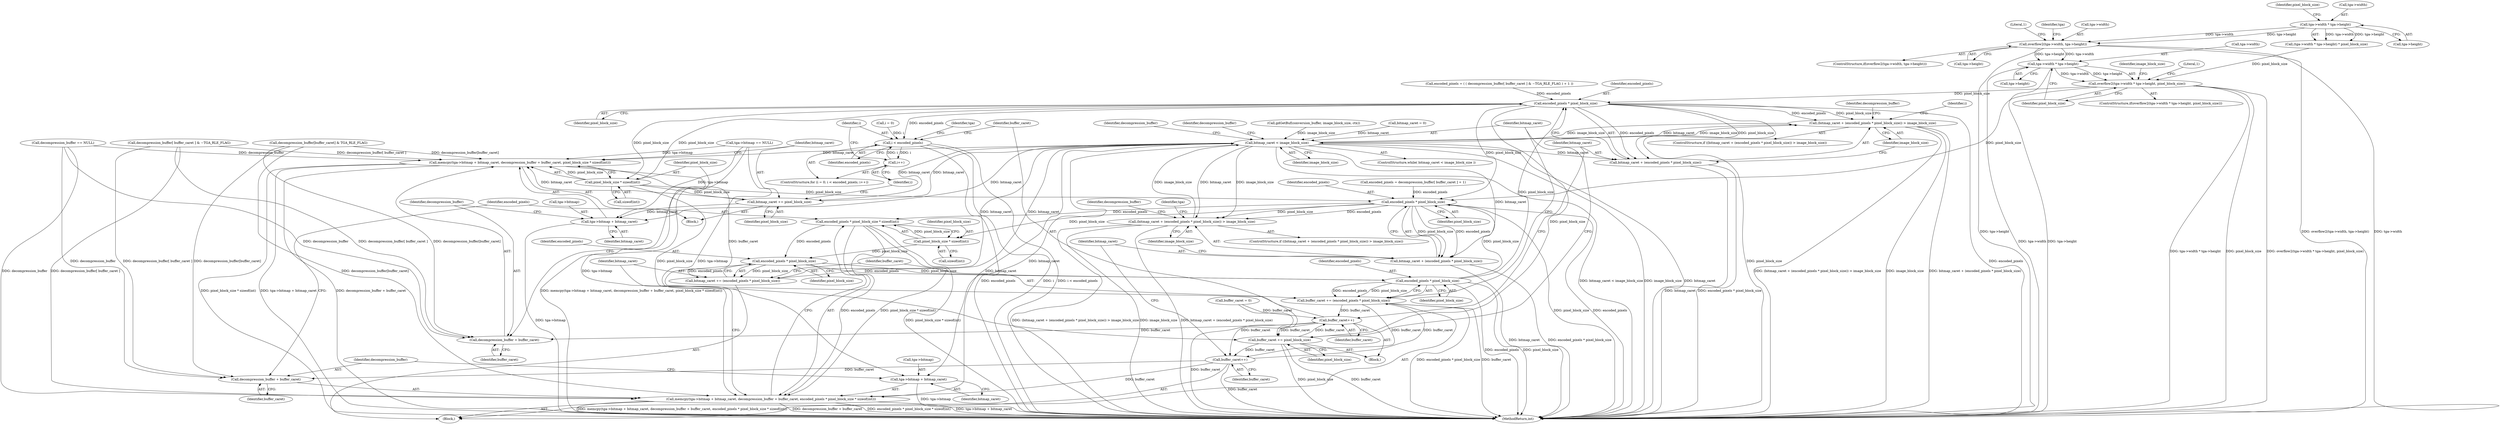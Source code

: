 digraph "0_libgd_fb0e0cce0b9f25389ab56604c3547351617e1415@pointer" {
"1000151" [label="(Call,overflow2(tga->width, tga->height))"];
"1000120" [label="(Call,tga->width * tga->height)"];
"1000164" [label="(Call,tga->width * tga->height)"];
"1000163" [label="(Call,overflow2(tga->width * tga->height, pixel_block_size))"];
"1000387" [label="(Call,encoded_pixels * pixel_block_size)"];
"1000384" [label="(Call,(bitmap_caret + (encoded_pixels * pixel_block_size)) > image_block_size)"];
"1000359" [label="(Call,bitmap_caret < image_block_size)"];
"1000385" [label="(Call,bitmap_caret + (encoded_pixels * pixel_block_size))"];
"1000409" [label="(Call,memcpy(tga->bitmap + bitmap_caret, decompression_buffer + buffer_caret, pixel_block_size * sizeof(int)))"];
"1000410" [label="(Call,tga->bitmap + bitmap_caret)"];
"1000422" [label="(Call,bitmap_caret += pixel_block_size)"];
"1000440" [label="(Call,(bitmap_caret + (encoded_pixels * pixel_block_size)) > image_block_size)"];
"1000441" [label="(Call,bitmap_caret + (encoded_pixels * pixel_block_size))"];
"1000455" [label="(Call,memcpy(tga->bitmap + bitmap_caret, decompression_buffer + buffer_caret, encoded_pixels * pixel_block_size * sizeof(int)))"];
"1000456" [label="(Call,tga->bitmap + bitmap_caret)"];
"1000470" [label="(Call,bitmap_caret += (encoded_pixels * pixel_block_size))"];
"1000403" [label="(Call,i < encoded_pixels)"];
"1000406" [label="(Call,i++)"];
"1000418" [label="(Call,pixel_block_size * sizeof(int))"];
"1000425" [label="(Call,buffer_caret += pixel_block_size)"];
"1000381" [label="(Call,buffer_caret++)"];
"1000415" [label="(Call,decompression_buffer + buffer_caret)"];
"1000437" [label="(Call,buffer_caret++)"];
"1000461" [label="(Call,decompression_buffer + buffer_caret)"];
"1000475" [label="(Call,buffer_caret += (encoded_pixels * pixel_block_size))"];
"1000443" [label="(Call,encoded_pixels * pixel_block_size)"];
"1000464" [label="(Call,encoded_pixels * pixel_block_size * sizeof(int))"];
"1000472" [label="(Call,encoded_pixels * pixel_block_size)"];
"1000477" [label="(Call,encoded_pixels * pixel_block_size)"];
"1000466" [label="(Call,pixel_block_size * sizeof(int))"];
"1000449" [label="(Identifier,decompression_buffer)"];
"1000150" [label="(ControlStructure,if(overflow2(tga->width, tga->height)))"];
"1000175" [label="(Literal,1)"];
"1000141" [label="(Call,bitmap_caret = 0)"];
"1000416" [label="(Identifier,decompression_buffer)"];
"1000161" [label="(Literal,1)"];
"1000441" [label="(Call,bitmap_caret + (encoded_pixels * pixel_block_size))"];
"1000119" [label="(Call,(tga->width * tga->height) * pixel_block_size)"];
"1000407" [label="(Identifier,i)"];
"1000419" [label="(Identifier,pixel_block_size)"];
"1000466" [label="(Call,pixel_block_size * sizeof(int))"];
"1000120" [label="(Call,tga->width * tga->height)"];
"1000458" [label="(Identifier,tga)"];
"1000427" [label="(Identifier,pixel_block_size)"];
"1000382" [label="(Identifier,buffer_caret)"];
"1000414" [label="(Identifier,bitmap_caret)"];
"1000473" [label="(Identifier,encoded_pixels)"];
"1000372" [label="(Call,encoded_pixels = ( ( decompression_buffer[ buffer_caret ] & ~TGA_RLE_FLAG ) + 1 ))"];
"1000415" [label="(Call,decompression_buffer + buffer_caret)"];
"1000212" [label="(Call,tga->bitmap == NULL)"];
"1000361" [label="(Identifier,image_block_size)"];
"1000403" [label="(Call,i < encoded_pixels)"];
"1000481" [label="(Identifier,decompression_buffer)"];
"1000127" [label="(Identifier,pixel_block_size)"];
"1000387" [label="(Call,encoded_pixels * pixel_block_size)"];
"1000424" [label="(Identifier,pixel_block_size)"];
"1000393" [label="(Identifier,decompression_buffer)"];
"1000462" [label="(Identifier,decompression_buffer)"];
"1000418" [label="(Call,pixel_block_size * sizeof(int))"];
"1000151" [label="(Call,overflow2(tga->width, tga->height))"];
"1000410" [label="(Call,tga->bitmap + bitmap_caret)"];
"1000155" [label="(Call,tga->height)"];
"1000442" [label="(Identifier,bitmap_caret)"];
"1000162" [label="(ControlStructure,if(overflow2(tga->width * tga->height, pixel_block_size)))"];
"1000412" [label="(Identifier,tga)"];
"1000444" [label="(Identifier,encoded_pixels)"];
"1000360" [label="(Identifier,bitmap_caret)"];
"1000420" [label="(Call,sizeof(int))"];
"1000121" [label="(Call,tga->width)"];
"1000430" [label="(Call,encoded_pixels = decompression_buffer[ buffer_caret ] + 1)"];
"1000471" [label="(Identifier,bitmap_caret)"];
"1000465" [label="(Identifier,encoded_pixels)"];
"1000463" [label="(Identifier,buffer_caret)"];
"1000390" [label="(Identifier,image_block_size)"];
"1000461" [label="(Call,decompression_buffer + buffer_caret)"];
"1000165" [label="(Call,tga->width)"];
"1000385" [label="(Call,bitmap_caret + (encoded_pixels * pixel_block_size))"];
"1000399" [label="(ControlStructure,for (i = 0; i < encoded_pixels; i++))"];
"1000423" [label="(Identifier,bitmap_caret)"];
"1000446" [label="(Identifier,image_block_size)"];
"1000168" [label="(Call,tga->height)"];
"1000381" [label="(Call,buffer_caret++)"];
"1000460" [label="(Identifier,bitmap_caret)"];
"1000164" [label="(Call,tga->width * tga->height)"];
"1000386" [label="(Identifier,bitmap_caret)"];
"1000389" [label="(Identifier,pixel_block_size)"];
"1000365" [label="(Call,decompression_buffer[buffer_caret] & TGA_RLE_FLAG)"];
"1000425" [label="(Call,buffer_caret += pixel_block_size)"];
"1000475" [label="(Call,buffer_caret += (encoded_pixels * pixel_block_size))"];
"1000406" [label="(Call,i++)"];
"1000404" [label="(Identifier,i)"];
"1000384" [label="(Call,(bitmap_caret + (encoded_pixels * pixel_block_size)) > image_block_size)"];
"1000371" [label="(Block,)"];
"1000375" [label="(Call,decompression_buffer[ buffer_caret ] & ~TGA_RLE_FLAG)"];
"1000479" [label="(Identifier,pixel_block_size)"];
"1000401" [label="(Identifier,i)"];
"1000166" [label="(Identifier,tga)"];
"1000405" [label="(Identifier,encoded_pixels)"];
"1000426" [label="(Identifier,buffer_caret)"];
"1000476" [label="(Identifier,buffer_caret)"];
"1000474" [label="(Identifier,pixel_block_size)"];
"1000411" [label="(Call,tga->bitmap)"];
"1000468" [label="(Call,sizeof(int))"];
"1000438" [label="(Identifier,buffer_caret)"];
"1000472" [label="(Call,encoded_pixels * pixel_block_size)"];
"1000400" [label="(Call,i = 0)"];
"1000467" [label="(Identifier,pixel_block_size)"];
"1000163" [label="(Call,overflow2(tga->width * tga->height, pixel_block_size))"];
"1000456" [label="(Call,tga->bitmap + bitmap_caret)"];
"1000445" [label="(Identifier,pixel_block_size)"];
"1000457" [label="(Call,tga->bitmap)"];
"1000383" [label="(ControlStructure,if ((bitmap_caret + (encoded_pixels * pixel_block_size)) > image_block_size))"];
"1000408" [label="(Block,)"];
"1000409" [label="(Call,memcpy(tga->bitmap + bitmap_caret, decompression_buffer + buffer_caret, pixel_block_size * sizeof(int)))"];
"1000437" [label="(Call,buffer_caret++)"];
"1000367" [label="(Identifier,decompression_buffer)"];
"1000487" [label="(MethodReturn,int)"];
"1000478" [label="(Identifier,encoded_pixels)"];
"1000440" [label="(Call,(bitmap_caret + (encoded_pixels * pixel_block_size)) > image_block_size)"];
"1000417" [label="(Identifier,buffer_caret)"];
"1000355" [label="(Call,buffer_caret = 0)"];
"1000171" [label="(Identifier,pixel_block_size)"];
"1000477" [label="(Call,encoded_pixels * pixel_block_size)"];
"1000464" [label="(Call,encoded_pixels * pixel_block_size * sizeof(int))"];
"1000470" [label="(Call,bitmap_caret += (encoded_pixels * pixel_block_size))"];
"1000152" [label="(Call,tga->width)"];
"1000455" [label="(Call,memcpy(tga->bitmap + bitmap_caret, decompression_buffer + buffer_caret, encoded_pixels * pixel_block_size * sizeof(int)))"];
"1000388" [label="(Identifier,encoded_pixels)"];
"1000429" [label="(Block,)"];
"1000178" [label="(Identifier,image_block_size)"];
"1000124" [label="(Call,tga->height)"];
"1000443" [label="(Call,encoded_pixels * pixel_block_size)"];
"1000290" [label="(Call,decompression_buffer == NULL)"];
"1000422" [label="(Call,bitmap_caret += pixel_block_size)"];
"1000320" [label="(Call,gdGetBuf(conversion_buffer, image_block_size, ctx))"];
"1000358" [label="(ControlStructure,while( bitmap_caret < image_block_size ))"];
"1000439" [label="(ControlStructure,if ((bitmap_caret + (encoded_pixels * pixel_block_size)) > image_block_size))"];
"1000359" [label="(Call,bitmap_caret < image_block_size)"];
"1000151" -> "1000150"  [label="AST: "];
"1000151" -> "1000155"  [label="CFG: "];
"1000152" -> "1000151"  [label="AST: "];
"1000155" -> "1000151"  [label="AST: "];
"1000161" -> "1000151"  [label="CFG: "];
"1000166" -> "1000151"  [label="CFG: "];
"1000151" -> "1000487"  [label="DDG: overflow2(tga->width, tga->height)"];
"1000151" -> "1000487"  [label="DDG: tga->width"];
"1000151" -> "1000487"  [label="DDG: tga->height"];
"1000120" -> "1000151"  [label="DDG: tga->width"];
"1000120" -> "1000151"  [label="DDG: tga->height"];
"1000151" -> "1000164"  [label="DDG: tga->width"];
"1000151" -> "1000164"  [label="DDG: tga->height"];
"1000120" -> "1000119"  [label="AST: "];
"1000120" -> "1000124"  [label="CFG: "];
"1000121" -> "1000120"  [label="AST: "];
"1000124" -> "1000120"  [label="AST: "];
"1000127" -> "1000120"  [label="CFG: "];
"1000120" -> "1000119"  [label="DDG: tga->width"];
"1000120" -> "1000119"  [label="DDG: tga->height"];
"1000164" -> "1000163"  [label="AST: "];
"1000164" -> "1000168"  [label="CFG: "];
"1000165" -> "1000164"  [label="AST: "];
"1000168" -> "1000164"  [label="AST: "];
"1000171" -> "1000164"  [label="CFG: "];
"1000164" -> "1000487"  [label="DDG: tga->height"];
"1000164" -> "1000487"  [label="DDG: tga->width"];
"1000164" -> "1000163"  [label="DDG: tga->width"];
"1000164" -> "1000163"  [label="DDG: tga->height"];
"1000163" -> "1000162"  [label="AST: "];
"1000163" -> "1000171"  [label="CFG: "];
"1000171" -> "1000163"  [label="AST: "];
"1000175" -> "1000163"  [label="CFG: "];
"1000178" -> "1000163"  [label="CFG: "];
"1000163" -> "1000487"  [label="DDG: tga->width * tga->height"];
"1000163" -> "1000487"  [label="DDG: pixel_block_size"];
"1000163" -> "1000487"  [label="DDG: overflow2(tga->width * tga->height, pixel_block_size)"];
"1000119" -> "1000163"  [label="DDG: pixel_block_size"];
"1000163" -> "1000387"  [label="DDG: pixel_block_size"];
"1000163" -> "1000443"  [label="DDG: pixel_block_size"];
"1000387" -> "1000385"  [label="AST: "];
"1000387" -> "1000389"  [label="CFG: "];
"1000388" -> "1000387"  [label="AST: "];
"1000389" -> "1000387"  [label="AST: "];
"1000385" -> "1000387"  [label="CFG: "];
"1000387" -> "1000487"  [label="DDG: pixel_block_size"];
"1000387" -> "1000487"  [label="DDG: encoded_pixels"];
"1000387" -> "1000384"  [label="DDG: encoded_pixels"];
"1000387" -> "1000384"  [label="DDG: pixel_block_size"];
"1000387" -> "1000385"  [label="DDG: encoded_pixels"];
"1000387" -> "1000385"  [label="DDG: pixel_block_size"];
"1000372" -> "1000387"  [label="DDG: encoded_pixels"];
"1000477" -> "1000387"  [label="DDG: pixel_block_size"];
"1000418" -> "1000387"  [label="DDG: pixel_block_size"];
"1000387" -> "1000403"  [label="DDG: encoded_pixels"];
"1000387" -> "1000418"  [label="DDG: pixel_block_size"];
"1000387" -> "1000425"  [label="DDG: pixel_block_size"];
"1000387" -> "1000443"  [label="DDG: pixel_block_size"];
"1000384" -> "1000383"  [label="AST: "];
"1000384" -> "1000390"  [label="CFG: "];
"1000385" -> "1000384"  [label="AST: "];
"1000390" -> "1000384"  [label="AST: "];
"1000393" -> "1000384"  [label="CFG: "];
"1000401" -> "1000384"  [label="CFG: "];
"1000384" -> "1000487"  [label="DDG: (bitmap_caret + (encoded_pixels * pixel_block_size)) > image_block_size"];
"1000384" -> "1000487"  [label="DDG: image_block_size"];
"1000384" -> "1000487"  [label="DDG: bitmap_caret + (encoded_pixels * pixel_block_size)"];
"1000384" -> "1000359"  [label="DDG: image_block_size"];
"1000359" -> "1000384"  [label="DDG: bitmap_caret"];
"1000359" -> "1000384"  [label="DDG: image_block_size"];
"1000359" -> "1000358"  [label="AST: "];
"1000359" -> "1000361"  [label="CFG: "];
"1000360" -> "1000359"  [label="AST: "];
"1000361" -> "1000359"  [label="AST: "];
"1000367" -> "1000359"  [label="CFG: "];
"1000481" -> "1000359"  [label="CFG: "];
"1000359" -> "1000487"  [label="DDG: image_block_size"];
"1000359" -> "1000487"  [label="DDG: bitmap_caret"];
"1000359" -> "1000487"  [label="DDG: bitmap_caret < image_block_size"];
"1000141" -> "1000359"  [label="DDG: bitmap_caret"];
"1000422" -> "1000359"  [label="DDG: bitmap_caret"];
"1000470" -> "1000359"  [label="DDG: bitmap_caret"];
"1000440" -> "1000359"  [label="DDG: image_block_size"];
"1000320" -> "1000359"  [label="DDG: image_block_size"];
"1000359" -> "1000385"  [label="DDG: bitmap_caret"];
"1000359" -> "1000409"  [label="DDG: bitmap_caret"];
"1000359" -> "1000410"  [label="DDG: bitmap_caret"];
"1000359" -> "1000422"  [label="DDG: bitmap_caret"];
"1000359" -> "1000440"  [label="DDG: bitmap_caret"];
"1000359" -> "1000440"  [label="DDG: image_block_size"];
"1000359" -> "1000441"  [label="DDG: bitmap_caret"];
"1000359" -> "1000455"  [label="DDG: bitmap_caret"];
"1000359" -> "1000456"  [label="DDG: bitmap_caret"];
"1000359" -> "1000470"  [label="DDG: bitmap_caret"];
"1000386" -> "1000385"  [label="AST: "];
"1000390" -> "1000385"  [label="CFG: "];
"1000385" -> "1000487"  [label="DDG: encoded_pixels * pixel_block_size"];
"1000385" -> "1000487"  [label="DDG: bitmap_caret"];
"1000409" -> "1000408"  [label="AST: "];
"1000409" -> "1000418"  [label="CFG: "];
"1000410" -> "1000409"  [label="AST: "];
"1000415" -> "1000409"  [label="AST: "];
"1000418" -> "1000409"  [label="AST: "];
"1000423" -> "1000409"  [label="CFG: "];
"1000409" -> "1000487"  [label="DDG: memcpy(tga->bitmap + bitmap_caret, decompression_buffer + buffer_caret, pixel_block_size * sizeof(int))"];
"1000409" -> "1000487"  [label="DDG: pixel_block_size * sizeof(int)"];
"1000409" -> "1000487"  [label="DDG: tga->bitmap + bitmap_caret"];
"1000409" -> "1000487"  [label="DDG: decompression_buffer + buffer_caret"];
"1000212" -> "1000409"  [label="DDG: tga->bitmap"];
"1000422" -> "1000409"  [label="DDG: bitmap_caret"];
"1000290" -> "1000409"  [label="DDG: decompression_buffer"];
"1000375" -> "1000409"  [label="DDG: decompression_buffer[ buffer_caret ]"];
"1000365" -> "1000409"  [label="DDG: decompression_buffer[buffer_caret]"];
"1000381" -> "1000409"  [label="DDG: buffer_caret"];
"1000418" -> "1000409"  [label="DDG: pixel_block_size"];
"1000410" -> "1000414"  [label="CFG: "];
"1000411" -> "1000410"  [label="AST: "];
"1000414" -> "1000410"  [label="AST: "];
"1000416" -> "1000410"  [label="CFG: "];
"1000410" -> "1000487"  [label="DDG: tga->bitmap"];
"1000212" -> "1000410"  [label="DDG: tga->bitmap"];
"1000422" -> "1000410"  [label="DDG: bitmap_caret"];
"1000422" -> "1000408"  [label="AST: "];
"1000422" -> "1000424"  [label="CFG: "];
"1000423" -> "1000422"  [label="AST: "];
"1000424" -> "1000422"  [label="AST: "];
"1000407" -> "1000422"  [label="CFG: "];
"1000418" -> "1000422"  [label="DDG: pixel_block_size"];
"1000440" -> "1000439"  [label="AST: "];
"1000440" -> "1000446"  [label="CFG: "];
"1000441" -> "1000440"  [label="AST: "];
"1000446" -> "1000440"  [label="AST: "];
"1000449" -> "1000440"  [label="CFG: "];
"1000458" -> "1000440"  [label="CFG: "];
"1000440" -> "1000487"  [label="DDG: (bitmap_caret + (encoded_pixels * pixel_block_size)) > image_block_size"];
"1000440" -> "1000487"  [label="DDG: image_block_size"];
"1000440" -> "1000487"  [label="DDG: bitmap_caret + (encoded_pixels * pixel_block_size)"];
"1000443" -> "1000440"  [label="DDG: encoded_pixels"];
"1000443" -> "1000440"  [label="DDG: pixel_block_size"];
"1000441" -> "1000443"  [label="CFG: "];
"1000442" -> "1000441"  [label="AST: "];
"1000443" -> "1000441"  [label="AST: "];
"1000446" -> "1000441"  [label="CFG: "];
"1000441" -> "1000487"  [label="DDG: bitmap_caret"];
"1000441" -> "1000487"  [label="DDG: encoded_pixels * pixel_block_size"];
"1000443" -> "1000441"  [label="DDG: encoded_pixels"];
"1000443" -> "1000441"  [label="DDG: pixel_block_size"];
"1000455" -> "1000429"  [label="AST: "];
"1000455" -> "1000464"  [label="CFG: "];
"1000456" -> "1000455"  [label="AST: "];
"1000461" -> "1000455"  [label="AST: "];
"1000464" -> "1000455"  [label="AST: "];
"1000471" -> "1000455"  [label="CFG: "];
"1000455" -> "1000487"  [label="DDG: memcpy(tga->bitmap + bitmap_caret, decompression_buffer + buffer_caret, encoded_pixels * pixel_block_size * sizeof(int))"];
"1000455" -> "1000487"  [label="DDG: decompression_buffer + buffer_caret"];
"1000455" -> "1000487"  [label="DDG: encoded_pixels * pixel_block_size * sizeof(int)"];
"1000455" -> "1000487"  [label="DDG: tga->bitmap + bitmap_caret"];
"1000212" -> "1000455"  [label="DDG: tga->bitmap"];
"1000290" -> "1000455"  [label="DDG: decompression_buffer"];
"1000365" -> "1000455"  [label="DDG: decompression_buffer[buffer_caret]"];
"1000375" -> "1000455"  [label="DDG: decompression_buffer[ buffer_caret ]"];
"1000437" -> "1000455"  [label="DDG: buffer_caret"];
"1000464" -> "1000455"  [label="DDG: encoded_pixels"];
"1000464" -> "1000455"  [label="DDG: pixel_block_size * sizeof(int)"];
"1000456" -> "1000460"  [label="CFG: "];
"1000457" -> "1000456"  [label="AST: "];
"1000460" -> "1000456"  [label="AST: "];
"1000462" -> "1000456"  [label="CFG: "];
"1000456" -> "1000487"  [label="DDG: tga->bitmap"];
"1000212" -> "1000456"  [label="DDG: tga->bitmap"];
"1000470" -> "1000429"  [label="AST: "];
"1000470" -> "1000472"  [label="CFG: "];
"1000471" -> "1000470"  [label="AST: "];
"1000472" -> "1000470"  [label="AST: "];
"1000476" -> "1000470"  [label="CFG: "];
"1000472" -> "1000470"  [label="DDG: encoded_pixels"];
"1000472" -> "1000470"  [label="DDG: pixel_block_size"];
"1000403" -> "1000399"  [label="AST: "];
"1000403" -> "1000405"  [label="CFG: "];
"1000404" -> "1000403"  [label="AST: "];
"1000405" -> "1000403"  [label="AST: "];
"1000412" -> "1000403"  [label="CFG: "];
"1000426" -> "1000403"  [label="CFG: "];
"1000403" -> "1000487"  [label="DDG: encoded_pixels"];
"1000403" -> "1000487"  [label="DDG: i"];
"1000403" -> "1000487"  [label="DDG: i < encoded_pixels"];
"1000400" -> "1000403"  [label="DDG: i"];
"1000406" -> "1000403"  [label="DDG: i"];
"1000403" -> "1000406"  [label="DDG: i"];
"1000406" -> "1000399"  [label="AST: "];
"1000406" -> "1000407"  [label="CFG: "];
"1000407" -> "1000406"  [label="AST: "];
"1000404" -> "1000406"  [label="CFG: "];
"1000418" -> "1000420"  [label="CFG: "];
"1000419" -> "1000418"  [label="AST: "];
"1000420" -> "1000418"  [label="AST: "];
"1000418" -> "1000425"  [label="DDG: pixel_block_size"];
"1000418" -> "1000443"  [label="DDG: pixel_block_size"];
"1000425" -> "1000371"  [label="AST: "];
"1000425" -> "1000427"  [label="CFG: "];
"1000426" -> "1000425"  [label="AST: "];
"1000427" -> "1000425"  [label="AST: "];
"1000360" -> "1000425"  [label="CFG: "];
"1000425" -> "1000487"  [label="DDG: pixel_block_size"];
"1000425" -> "1000487"  [label="DDG: buffer_caret"];
"1000425" -> "1000381"  [label="DDG: buffer_caret"];
"1000381" -> "1000425"  [label="DDG: buffer_caret"];
"1000425" -> "1000437"  [label="DDG: buffer_caret"];
"1000381" -> "1000371"  [label="AST: "];
"1000381" -> "1000382"  [label="CFG: "];
"1000382" -> "1000381"  [label="AST: "];
"1000386" -> "1000381"  [label="CFG: "];
"1000381" -> "1000487"  [label="DDG: buffer_caret"];
"1000355" -> "1000381"  [label="DDG: buffer_caret"];
"1000475" -> "1000381"  [label="DDG: buffer_caret"];
"1000381" -> "1000415"  [label="DDG: buffer_caret"];
"1000415" -> "1000417"  [label="CFG: "];
"1000416" -> "1000415"  [label="AST: "];
"1000417" -> "1000415"  [label="AST: "];
"1000419" -> "1000415"  [label="CFG: "];
"1000290" -> "1000415"  [label="DDG: decompression_buffer"];
"1000375" -> "1000415"  [label="DDG: decompression_buffer[ buffer_caret ]"];
"1000365" -> "1000415"  [label="DDG: decompression_buffer[buffer_caret]"];
"1000437" -> "1000429"  [label="AST: "];
"1000437" -> "1000438"  [label="CFG: "];
"1000438" -> "1000437"  [label="AST: "];
"1000442" -> "1000437"  [label="CFG: "];
"1000437" -> "1000487"  [label="DDG: buffer_caret"];
"1000355" -> "1000437"  [label="DDG: buffer_caret"];
"1000475" -> "1000437"  [label="DDG: buffer_caret"];
"1000437" -> "1000461"  [label="DDG: buffer_caret"];
"1000437" -> "1000475"  [label="DDG: buffer_caret"];
"1000461" -> "1000463"  [label="CFG: "];
"1000462" -> "1000461"  [label="AST: "];
"1000463" -> "1000461"  [label="AST: "];
"1000465" -> "1000461"  [label="CFG: "];
"1000290" -> "1000461"  [label="DDG: decompression_buffer"];
"1000365" -> "1000461"  [label="DDG: decompression_buffer[buffer_caret]"];
"1000375" -> "1000461"  [label="DDG: decompression_buffer[ buffer_caret ]"];
"1000475" -> "1000429"  [label="AST: "];
"1000475" -> "1000477"  [label="CFG: "];
"1000476" -> "1000475"  [label="AST: "];
"1000477" -> "1000475"  [label="AST: "];
"1000360" -> "1000475"  [label="CFG: "];
"1000475" -> "1000487"  [label="DDG: buffer_caret"];
"1000475" -> "1000487"  [label="DDG: encoded_pixels * pixel_block_size"];
"1000477" -> "1000475"  [label="DDG: encoded_pixels"];
"1000477" -> "1000475"  [label="DDG: pixel_block_size"];
"1000443" -> "1000445"  [label="CFG: "];
"1000444" -> "1000443"  [label="AST: "];
"1000445" -> "1000443"  [label="AST: "];
"1000443" -> "1000487"  [label="DDG: pixel_block_size"];
"1000443" -> "1000487"  [label="DDG: encoded_pixels"];
"1000430" -> "1000443"  [label="DDG: encoded_pixels"];
"1000477" -> "1000443"  [label="DDG: pixel_block_size"];
"1000443" -> "1000464"  [label="DDG: encoded_pixels"];
"1000443" -> "1000466"  [label="DDG: pixel_block_size"];
"1000464" -> "1000466"  [label="CFG: "];
"1000465" -> "1000464"  [label="AST: "];
"1000466" -> "1000464"  [label="AST: "];
"1000464" -> "1000487"  [label="DDG: pixel_block_size * sizeof(int)"];
"1000466" -> "1000464"  [label="DDG: pixel_block_size"];
"1000464" -> "1000472"  [label="DDG: encoded_pixels"];
"1000472" -> "1000474"  [label="CFG: "];
"1000473" -> "1000472"  [label="AST: "];
"1000474" -> "1000472"  [label="AST: "];
"1000466" -> "1000472"  [label="DDG: pixel_block_size"];
"1000472" -> "1000477"  [label="DDG: encoded_pixels"];
"1000472" -> "1000477"  [label="DDG: pixel_block_size"];
"1000477" -> "1000479"  [label="CFG: "];
"1000478" -> "1000477"  [label="AST: "];
"1000479" -> "1000477"  [label="AST: "];
"1000477" -> "1000487"  [label="DDG: pixel_block_size"];
"1000477" -> "1000487"  [label="DDG: encoded_pixels"];
"1000466" -> "1000468"  [label="CFG: "];
"1000467" -> "1000466"  [label="AST: "];
"1000468" -> "1000466"  [label="AST: "];
}
